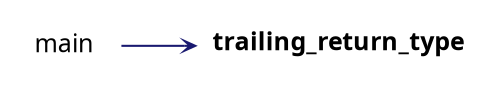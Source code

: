 digraph "trailing_return_type"
{
 // INTERACTIVE_SVG=YES
 // LATEX_PDF_SIZE
  graph [];
  edge [fontname=Ubuntu labelfontsize=10 arrowhead=open arrowtail=open arrowsize=0.5];
  node [fontname=Ubuntu fontsize=12 shape=plaintext];
  rankdir="RL";
  Node1 [label=<<b>trailing_return_type</b>> tooltip=" " ];
  Node1 -> Node2 [dir="back",color="midnightblue"style="solid"];
  Node2 [label="main" URL="$group__CPP11.html#ga840291bc02cba5474a4cb46a9b9566fe" tooltip=" " ];
}
